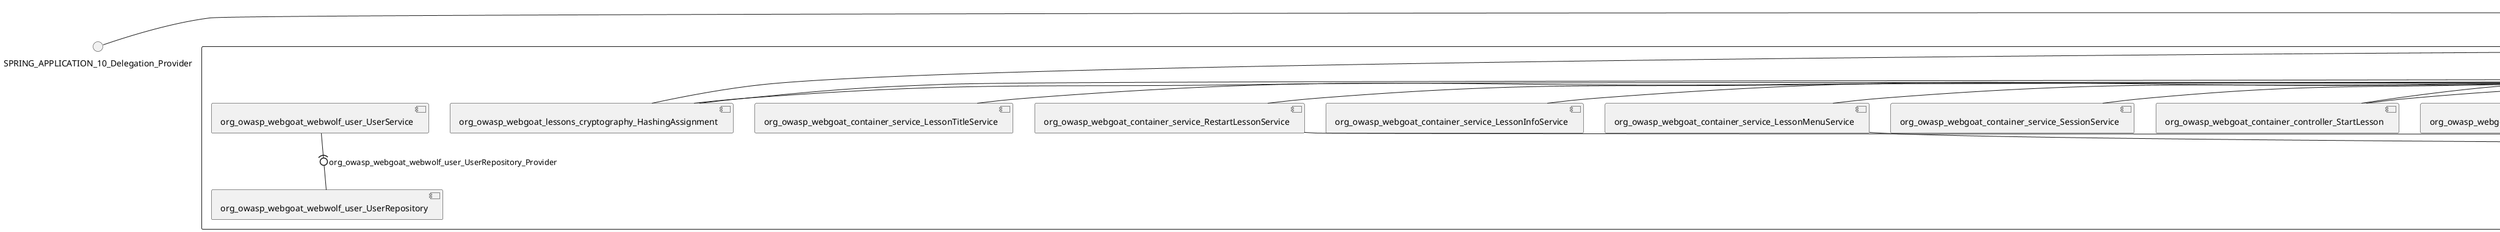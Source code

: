@startuml
skinparam fixCircleLabelOverlapping true
skinparam componentStyle uml2
() SPRING_APPLICATION_10_Delegation_Provider
() SPRING_APPLICATION_11_Delegation_Provider
() SPRING_APPLICATION_12_Delegation_Provider
() SPRING_APPLICATION_13_Delegation_Provider
() SPRING_APPLICATION_14_Delegation_Provider
() SPRING_APPLICATION_15_Delegation_Provider
() SPRING_APPLICATION_16_Delegation_Provider
() SPRING_APPLICATION_2_Delegation_Provider
() SPRING_APPLICATION_3_Delegation_Provider
() SPRING_APPLICATION_4_Delegation_Provider
() SPRING_APPLICATION_5_Delegation_Provider
() SPRING_APPLICATION_6_Delegation_Provider
() SPRING_APPLICATION_7_Delegation_Provider
() SPRING_APPLICATION_8_Delegation_Provider
() SPRING_APPLICATION_9_Delegation_Provider
() SPRING_APPLICATION_BypassRestrictions_FieldRestrictions_POST_Delegation_Provider
() SPRING_APPLICATION_BypassRestrictions_frontendValidation_POST_Delegation_Provider
() SPRING_APPLICATION_ChromeDevTools_dummy_POST_Delegation_Provider
() SPRING_APPLICATION_ChromeDevTools_network_POST_Delegation_Provider
() SPRING_APPLICATION_CrossSiteScriptingStored_stored_xss_POST_Delegation_Provider
() SPRING_APPLICATION_CrossSiteScriptingStored_stored_xss_follow_up_POST_Delegation_Provider
() SPRING_APPLICATION_CrossSiteScripting_attack1_POST_Delegation_Provider
() SPRING_APPLICATION_CrossSiteScripting_attack3_POST_Delegation_Provider
() SPRING_APPLICATION_CrossSiteScripting_attack4_POST_Delegation_Provider
() SPRING_APPLICATION_CrossSiteScripting_attack5a_GET_Delegation_Provider
() SPRING_APPLICATION_CrossSiteScripting_attack6a_POST_Delegation_Provider
() SPRING_APPLICATION_CrossSiteScripting_dom_follow_up_POST_Delegation_Provider
() SPRING_APPLICATION_CrossSiteScripting_phone_home_xss_POST_Delegation_Provider
() SPRING_APPLICATION_CrossSiteScripting_quiz_GET_POST_Delegation_Provider
() SPRING_APPLICATION_Delegation_Provider
() SPRING_APPLICATION_GET_10_Delegation_Provider
() SPRING_APPLICATION_GET_11_Delegation_Provider
() SPRING_APPLICATION_GET_2_Delegation_Provider
() SPRING_APPLICATION_GET_3_Delegation_Provider
() SPRING_APPLICATION_GET_4_Delegation_Provider
() SPRING_APPLICATION_GET_5_Delegation_Provider
() SPRING_APPLICATION_GET_6_Delegation_Provider
() SPRING_APPLICATION_GET_7_Delegation_Provider
() SPRING_APPLICATION_GET_8_Delegation_Provider
() SPRING_APPLICATION_GET_9_Delegation_Provider
() SPRING_APPLICATION_GET_Delegation_Provider
() SPRING_APPLICATION_HtmlTampering_task_POST_Delegation_Provider
() SPRING_APPLICATION_HttpBasics_attack1_POST_Delegation_Provider
() SPRING_APPLICATION_HttpBasics_attack2_POST_Delegation_Provider
() SPRING_APPLICATION_IDOR_diff_attributes_POST_Delegation_Provider
() SPRING_APPLICATION_IDOR_login_POST_Delegation_Provider
() SPRING_APPLICATION_IDOR_profile_alt_path_POST_Delegation_Provider
() SPRING_APPLICATION_InsecureDeserialization_task_POST_Delegation_Provider
() SPRING_APPLICATION_InsecureLogin_Delegation_Provider
() SPRING_APPLICATION_JWT_decode_POST_Delegation_Provider
() SPRING_APPLICATION_JWT_jku_Delegation_Provider
() SPRING_APPLICATION_JWT_kid_Delegation_Provider
() SPRING_APPLICATION_JWT_quiz_GET_POST_Delegation_Provider
() SPRING_APPLICATION_JWT_refresh_Delegation_Provider
() SPRING_APPLICATION_JWT_secret_POST_Delegation_Provider
() SPRING_APPLICATION_JWT_votings_Delegation_Provider
() SPRING_APPLICATION_LogSpoofing_log_bleeding_POST_Delegation_Provider
() SPRING_APPLICATION_LogSpoofing_log_spoofing_POST_Delegation_Provider
() SPRING_APPLICATION_POST_10_Delegation_Provider
() SPRING_APPLICATION_POST_11_Delegation_Provider
() SPRING_APPLICATION_POST_12_Delegation_Provider
() SPRING_APPLICATION_POST_13_Delegation_Provider
() SPRING_APPLICATION_POST_14_Delegation_Provider
() SPRING_APPLICATION_POST_15_Delegation_Provider
() SPRING_APPLICATION_POST_16_Delegation_Provider
() SPRING_APPLICATION_POST_17_Delegation_Provider
() SPRING_APPLICATION_POST_18_Delegation_Provider
() SPRING_APPLICATION_POST_2_Delegation_Provider
() SPRING_APPLICATION_POST_3_Delegation_Provider
() SPRING_APPLICATION_POST_4_Delegation_Provider
() SPRING_APPLICATION_POST_5_Delegation_Provider
() SPRING_APPLICATION_POST_6_Delegation_Provider
() SPRING_APPLICATION_POST_7_Delegation_Provider
() SPRING_APPLICATION_POST_8_Delegation_Provider
() SPRING_APPLICATION_POST_9_Delegation_Provider
() SPRING_APPLICATION_POST_Delegation_Provider
() SPRING_APPLICATION_PUT_Delegation_Provider
() SPRING_APPLICATION_PasswordReset_ForgotPassword_create_password_reset_link_POST_Delegation_Provider
() SPRING_APPLICATION_PasswordReset_SecurityQuestions_POST_Delegation_Provider
() SPRING_APPLICATION_PasswordReset_reset_Delegation_Provider
() SPRING_APPLICATION_PasswordReset_simple_mail_reset_POST_Delegation_Provider
() SPRING_APPLICATION_PathTraversal_profile_picture_GET_Delegation_Provider
() SPRING_APPLICATION_PathTraversal_profile_picture_fix_GET_Delegation_Provider
() SPRING_APPLICATION_PathTraversal_profile_upload_POST_Delegation_Provider
() SPRING_APPLICATION_PathTraversal_profile_upload_fix_POST_Delegation_Provider
() SPRING_APPLICATION_PathTraversal_profile_upload_remove_user_input_POST_Delegation_Provider
() SPRING_APPLICATION_PathTraversal_random_POST_Delegation_Provider
() SPRING_APPLICATION_PathTraversal_random_picture_GET_Delegation_Provider
() SPRING_APPLICATION_PathTraversal_zip_slip_Delegation_Provider
() SPRING_APPLICATION_SSRF_task1_POST_Delegation_Provider
() SPRING_APPLICATION_SSRF_task2_POST_Delegation_Provider
() SPRING_APPLICATION_SecurePasswords_assignment_POST_Delegation_Provider
() SPRING_APPLICATION_SqlInjectionAdvanced_attack6a_POST_Delegation_Provider
() SPRING_APPLICATION_SqlInjectionAdvanced_attack6b_POST_Delegation_Provider
() SPRING_APPLICATION_SqlInjectionAdvanced_challenge_Login_POST_Delegation_Provider
() SPRING_APPLICATION_SqlInjectionAdvanced_challenge_PUT_Delegation_Provider
() SPRING_APPLICATION_SqlInjectionAdvanced_quiz_GET_POST_Delegation_Provider
() SPRING_APPLICATION_SqlInjectionMitigations_attack10a_POST_Delegation_Provider
() SPRING_APPLICATION_SqlInjectionMitigations_attack10b_POST_Delegation_Provider
() SPRING_APPLICATION_SqlInjectionMitigations_attack12a_POST_Delegation_Provider
() SPRING_APPLICATION_SqlInjectionMitigations_servers_GET_Delegation_Provider
() SPRING_APPLICATION_SqlInjection_assignment5a_POST_Delegation_Provider
() SPRING_APPLICATION_SqlInjection_assignment5b_POST_Delegation_Provider
() SPRING_APPLICATION_SqlInjection_attack10_POST_Delegation_Provider
() SPRING_APPLICATION_SqlInjection_attack2_POST_Delegation_Provider
() SPRING_APPLICATION_SqlInjection_attack3_POST_Delegation_Provider
() SPRING_APPLICATION_SqlInjection_attack4_POST_Delegation_Provider
() SPRING_APPLICATION_SqlInjection_attack5_POST_Delegation_Provider
() SPRING_APPLICATION_SqlInjection_attack8_POST_Delegation_Provider
() SPRING_APPLICATION_SqlInjection_attack9_POST_Delegation_Provider
() SPRING_APPLICATION_SqlOnlyInputValidationOnKeywords_attack_POST_Delegation_Provider
() SPRING_APPLICATION_SqlOnlyInputValidation_attack_POST_Delegation_Provider
() SPRING_APPLICATION_VulnerableComponents_attack1_POST_Delegation_Provider
() SPRING_APPLICATION_WebWolf_GET_Delegation_Provider
() SPRING_APPLICATION_WebWolf_landing_Delegation_Provider
() SPRING_APPLICATION_WebWolf_mail_Delegation_Provider
() SPRING_APPLICATION_challenge_1_POST_Delegation_Provider
() SPRING_APPLICATION_challenge_5_POST_Delegation_Provider
() SPRING_APPLICATION_challenge_7_Delegation_Provider
() SPRING_APPLICATION_challenge_8_Delegation_Provider
() SPRING_APPLICATION_challenge_logo_Delegation_Provider
() SPRING_APPLICATION_cia_quiz_GET_POST_Delegation_Provider
() SPRING_APPLICATION_clientSideFiltering_attack1_POST_Delegation_Provider
() SPRING_APPLICATION_clientSideFiltering_challenge_store_coupons_GET_Delegation_Provider
() SPRING_APPLICATION_clientSideFiltering_getItForFree_POST_Delegation_Provider
() SPRING_APPLICATION_clientSideFiltering_salaries_GET_Delegation_Provider
() SPRING_APPLICATION_crypto_encoding_basic_auth_POST_Delegation_Provider
() SPRING_APPLICATION_crypto_encoding_xor_POST_Delegation_Provider
() SPRING_APPLICATION_crypto_hashing_POST_Delegation_Provider
() SPRING_APPLICATION_crypto_secure_defaults_POST_Delegation_Provider
() SPRING_APPLICATION_crypto_signing_verify_POST_Delegation_Provider
() SPRING_APPLICATION_csrf_feedback_message_POST_Delegation_Provider
() SPRING_APPLICATION_csrf_review_POST_Delegation_Provider
() SPRING_APPLICATION_files_GET_Delegation_Provider
() SPRING_APPLICATION_fileupload_POST_Delegation_Provider
() SPRING_APPLICATION_jwt_Delegation_Provider
() SPRING_APPLICATION_landing_Delegation_Provider
() SPRING_APPLICATION_lesson_template_Delegation_Provider
() SPRING_APPLICATION_login_oauth_mvc_GET_Delegation_Provider
() SPRING_APPLICATION_mail_DELETE_GET_POST_Delegation_Provider
() SPRING_APPLICATION_register_mvc_POST_Delegation_Provider
() SPRING_APPLICATION_registration_GET_Delegation_Provider
() SPRING_APPLICATION_requests_GET_Delegation_Provider
() SPRING_APPLICATION_scoreboard_data_GET_Delegation_Provider
() SPRING_APPLICATION_server_directory_GET_Delegation_Provider
() SPRING_APPLICATION_service_debug_labels_mvc_Delegation_Provider
() SPRING_APPLICATION_service_lessonoverview_mvc_Delegation_Provider
() SPRING_APPLICATION_xxe_comments_GET_Delegation_Provider
rectangle System {
[org_owasp_webgoat_container_HammerHead] [[webgoat-webgoat.repository#_yLHGajzREe-ai9UFkq1Z3g]]
[org_owasp_webgoat_container_WebWolfRedirect] [[webgoat-webgoat.repository#_yLHGajzREe-ai9UFkq1Z3g]]
[org_owasp_webgoat_container_controller_StartLesson] [[webgoat-webgoat.repository#_yLHGajzREe-ai9UFkq1Z3g]]
[org_owasp_webgoat_container_controller_Welcome] [[webgoat-webgoat.repository#_yLHGajzREe-ai9UFkq1Z3g]]
[org_owasp_webgoat_container_i18n_PluginMessages_Provider] [[webgoat-webgoat.repository#_yLHGajzREe-ai9UFkq1Z3g]]
[org_owasp_webgoat_container_service_EnvironmentService] [[webgoat-webgoat.repository#_yLHGajzREe-ai9UFkq1Z3g]]
[org_owasp_webgoat_container_service_HintService] [[webgoat-webgoat.repository#_yLHGajzREe-ai9UFkq1Z3g]]
[org_owasp_webgoat_container_service_LabelDebugService] [[webgoat-webgoat.repository#_yLHGajzREe-ai9UFkq1Z3g]]
[org_owasp_webgoat_container_service_LabelService] [[webgoat-webgoat.repository#_yLHGajzREe-ai9UFkq1Z3g]]
[org_owasp_webgoat_container_service_LessonInfoService] [[webgoat-webgoat.repository#_yLHGajzREe-ai9UFkq1Z3g]]
[org_owasp_webgoat_container_service_LessonMenuService] [[webgoat-webgoat.repository#_yLHGajzREe-ai9UFkq1Z3g]]
[org_owasp_webgoat_container_service_LessonProgressService] [[webgoat-webgoat.repository#_yLHGajzREe-ai9UFkq1Z3g]]
[org_owasp_webgoat_container_service_LessonTitleService] [[webgoat-webgoat.repository#_yLHGajzREe-ai9UFkq1Z3g]]
[org_owasp_webgoat_container_service_ReportCardService] [[webgoat-webgoat.repository#_yLHGajzREe-ai9UFkq1Z3g]]
[org_owasp_webgoat_container_service_RestartLessonService] [[webgoat-webgoat.repository#_yLHGajzREe-ai9UFkq1Z3g]]
[org_owasp_webgoat_container_service_SessionService] [[webgoat-webgoat.repository#_yLHGajzREe-ai9UFkq1Z3g]]
[org_owasp_webgoat_container_session_UserSessionData_Provider] [[webgoat-webgoat.repository#_yLHGajzREe-ai9UFkq1Z3g]]
[org_owasp_webgoat_container_session_WebSession_Provider] [[webgoat-webgoat.repository#_yLHGajzREe-ai9UFkq1Z3g]]
[org_owasp_webgoat_container_users_RegistrationController] [[webgoat-webgoat.repository#_yLHGajzREe-ai9UFkq1Z3g]]
[org_owasp_webgoat_container_users_Scoreboard] [[webgoat-webgoat.repository#_yLHGajzREe-ai9UFkq1Z3g]]
[org_owasp_webgoat_container_users_UserRepository] [[webgoat-webgoat.repository#_yLHGajzREe-ai9UFkq1Z3g]]
[org_owasp_webgoat_container_users_UserService] [[webgoat-webgoat.repository#_yLHGajzREe-ai9UFkq1Z3g]]
[org_owasp_webgoat_container_users_UserTrackerRepository] [[webgoat-webgoat.repository#_yLHGajzREe-ai9UFkq1Z3g]]
[org_owasp_webgoat_lessons_authbypass_VerifyAccount] [[webgoat-webgoat.repository#_yLHGajzREe-ai9UFkq1Z3g]]
[org_owasp_webgoat_lessons_bypassrestrictions_BypassRestrictionsFieldRestrictions] [[webgoat-webgoat.repository#_yLHGajzREe-ai9UFkq1Z3g]]
[org_owasp_webgoat_lessons_bypassrestrictions_BypassRestrictionsFrontendValidation] [[webgoat-webgoat.repository#_yLHGajzREe-ai9UFkq1Z3g]]
[org_owasp_webgoat_lessons_challenges_FlagController] [[webgoat-webgoat.repository#_yLHGajzREe-ai9UFkq1Z3g]]
[org_owasp_webgoat_lessons_challenges_challenge1_Assignment1] [[webgoat-webgoat.repository#_yLHGajzREe-ai9UFkq1Z3g]]
[org_owasp_webgoat_lessons_challenges_challenge1_ImageServlet] [[webgoat-webgoat.repository#_yLHGajzREe-ai9UFkq1Z3g]]
[org_owasp_webgoat_lessons_challenges_challenge5_Assignment5] [[webgoat-webgoat.repository#_yLHGajzREe-ai9UFkq1Z3g]]
[org_owasp_webgoat_lessons_challenges_challenge7_Assignment7] [[webgoat-webgoat.repository#_yLHGajzREe-ai9UFkq1Z3g]]
[org_owasp_webgoat_lessons_challenges_challenge8_Assignment8] [[webgoat-webgoat.repository#_yLHGajzREe-ai9UFkq1Z3g]]
[org_owasp_webgoat_lessons_chromedevtools_NetworkDummy] [[webgoat-webgoat.repository#_yLHGajzREe-ai9UFkq1Z3g]]
[org_owasp_webgoat_lessons_chromedevtools_NetworkLesson] [[webgoat-webgoat.repository#_yLHGajzREe-ai9UFkq1Z3g]]
[org_owasp_webgoat_lessons_cia_CIAQuiz] [[webgoat-webgoat.repository#_yLHGajzREe-ai9UFkq1Z3g]]
[org_owasp_webgoat_lessons_clientsidefiltering_ClientSideFilteringAssignment] [[webgoat-webgoat.repository#_yLHGajzREe-ai9UFkq1Z3g]]
[org_owasp_webgoat_lessons_clientsidefiltering_ClientSideFilteringFreeAssignment] [[webgoat-webgoat.repository#_yLHGajzREe-ai9UFkq1Z3g]]
[org_owasp_webgoat_lessons_clientsidefiltering_Salaries] [[webgoat-webgoat.repository#_yLHGajzREe-ai9UFkq1Z3g]]
[org_owasp_webgoat_lessons_clientsidefiltering_ShopEndpoint] [[webgoat-webgoat.repository#_yLHGajzREe-ai9UFkq1Z3g]]
[org_owasp_webgoat_lessons_cryptography_EncodingAssignment] [[webgoat-webgoat.repository#_yLHGajzREe-ai9UFkq1Z3g]]
[org_owasp_webgoat_lessons_cryptography_HashingAssignment] [[webgoat-webgoat.repository#_yLHGajzREe-ai9UFkq1Z3g]]
[org_owasp_webgoat_lessons_cryptography_SecureDefaultsAssignment] [[webgoat-webgoat.repository#_yLHGajzREe-ai9UFkq1Z3g]]
[org_owasp_webgoat_lessons_cryptography_SigningAssignment] [[webgoat-webgoat.repository#_yLHGajzREe-ai9UFkq1Z3g]]
[org_owasp_webgoat_lessons_cryptography_XOREncodingAssignment] [[webgoat-webgoat.repository#_yLHGajzREe-ai9UFkq1Z3g]]
[org_owasp_webgoat_lessons_csrf_CSRFConfirmFlag1] [[webgoat-webgoat.repository#_yLHGajzREe-ai9UFkq1Z3g]]
[org_owasp_webgoat_lessons_csrf_CSRFFeedback] [[webgoat-webgoat.repository#_yLHGajzREe-ai9UFkq1Z3g]]
[org_owasp_webgoat_lessons_csrf_CSRFGetFlag] [[webgoat-webgoat.repository#_yLHGajzREe-ai9UFkq1Z3g]]
[org_owasp_webgoat_lessons_csrf_CSRFLogin] [[webgoat-webgoat.repository#_yLHGajzREe-ai9UFkq1Z3g]]
[org_owasp_webgoat_lessons_csrf_ForgedReviews] [[webgoat-webgoat.repository#_yLHGajzREe-ai9UFkq1Z3g]]
[org_owasp_webgoat_lessons_csrf_ObjectMapper_Provider] [[webgoat-webgoat.repository#_yLHGajzREe-ai9UFkq1Z3g]]
[org_owasp_webgoat_lessons_deserialization_InsecureDeserializationTask] [[webgoat-webgoat.repository#_yLHGajzREe-ai9UFkq1Z3g]]
[org_owasp_webgoat_lessons_hijacksession_HijackSessionAssignment] [[webgoat-webgoat.repository#_yLHGajzREe-ai9UFkq1Z3g]]
[org_owasp_webgoat_lessons_hijacksession_cas_HijackSessionAuthenticationProvider] [[webgoat-webgoat.repository#_yLHGajzREe-ai9UFkq1Z3g]]
[org_owasp_webgoat_lessons_htmltampering_HtmlTamperingTask] [[webgoat-webgoat.repository#_yLHGajzREe-ai9UFkq1Z3g]]
[org_owasp_webgoat_lessons_httpbasics_HttpBasicsLesson] [[webgoat-webgoat.repository#_yLHGajzREe-ai9UFkq1Z3g]]
[org_owasp_webgoat_lessons_httpbasics_HttpBasicsQuiz] [[webgoat-webgoat.repository#_yLHGajzREe-ai9UFkq1Z3g]]
[org_owasp_webgoat_lessons_httpproxies_HttpBasicsInterceptRequest] [[webgoat-webgoat.repository#_yLHGajzREe-ai9UFkq1Z3g]]
[org_owasp_webgoat_lessons_idor_IDORDiffAttributes] [[webgoat-webgoat.repository#_yLHGajzREe-ai9UFkq1Z3g]]
[org_owasp_webgoat_lessons_idor_IDOREditOtherProfile] [[webgoat-webgoat.repository#_yLHGajzREe-ai9UFkq1Z3g]]
[org_owasp_webgoat_lessons_idor_IDORLogin] [[webgoat-webgoat.repository#_yLHGajzREe-ai9UFkq1Z3g]]
[org_owasp_webgoat_lessons_idor_IDORViewOtherProfile] [[webgoat-webgoat.repository#_yLHGajzREe-ai9UFkq1Z3g]]
[org_owasp_webgoat_lessons_idor_IDORViewOwnProfile] [[webgoat-webgoat.repository#_yLHGajzREe-ai9UFkq1Z3g]]
[org_owasp_webgoat_lessons_idor_IDORViewOwnProfileAltUrl] [[webgoat-webgoat.repository#_yLHGajzREe-ai9UFkq1Z3g]]
[org_owasp_webgoat_lessons_insecurelogin_InsecureLoginTask] [[webgoat-webgoat.repository#_yLHGajzREe-ai9UFkq1Z3g]]
[org_owasp_webgoat_lessons_jwt_JWTDecodeEndpoint] [[webgoat-webgoat.repository#_yLHGajzREe-ai9UFkq1Z3g]]
[org_owasp_webgoat_lessons_jwt_JWTQuiz] [[webgoat-webgoat.repository#_yLHGajzREe-ai9UFkq1Z3g]]
[org_owasp_webgoat_lessons_jwt_JWTRefreshEndpoint] [[webgoat-webgoat.repository#_yLHGajzREe-ai9UFkq1Z3g]]
[org_owasp_webgoat_lessons_jwt_JWTSecretKeyEndpoint] [[webgoat-webgoat.repository#_yLHGajzREe-ai9UFkq1Z3g]]
[org_owasp_webgoat_lessons_jwt_JWTVotesEndpoint] [[webgoat-webgoat.repository#_yLHGajzREe-ai9UFkq1Z3g]]
[org_owasp_webgoat_lessons_jwt_claimmisuse_JWTHeaderJKUEndpoint] [[webgoat-webgoat.repository#_yLHGajzREe-ai9UFkq1Z3g]]
[org_owasp_webgoat_lessons_jwt_claimmisuse_JWTHeaderKIDEndpoint] [[webgoat-webgoat.repository#_yLHGajzREe-ai9UFkq1Z3g]]
[org_owasp_webgoat_lessons_lessontemplate_SampleAttack] [[webgoat-webgoat.repository#_yLHGajzREe-ai9UFkq1Z3g]]
[org_owasp_webgoat_lessons_logging_LogBleedingTask] [[webgoat-webgoat.repository#_yLHGajzREe-ai9UFkq1Z3g]]
[org_owasp_webgoat_lessons_logging_LogSpoofingTask] [[webgoat-webgoat.repository#_yLHGajzREe-ai9UFkq1Z3g]]
[org_owasp_webgoat_lessons_missingac_MissingFunctionACHiddenMenus] [[webgoat-webgoat.repository#_yLHGajzREe-ai9UFkq1Z3g]]
[org_owasp_webgoat_lessons_missingac_MissingFunctionACUsers] [[webgoat-webgoat.repository#_yLHGajzREe-ai9UFkq1Z3g]]
[org_owasp_webgoat_lessons_missingac_MissingFunctionACYourHash] [[webgoat-webgoat.repository#_yLHGajzREe-ai9UFkq1Z3g]]
[org_owasp_webgoat_lessons_missingac_MissingFunctionACYourHashAdmin] [[webgoat-webgoat.repository#_yLHGajzREe-ai9UFkq1Z3g]]
[org_owasp_webgoat_lessons_passwordreset_QuestionsAssignment] [[webgoat-webgoat.repository#_yLHGajzREe-ai9UFkq1Z3g]]
[org_owasp_webgoat_lessons_passwordreset_ResetLinkAssignment] [[webgoat-webgoat.repository#_yLHGajzREe-ai9UFkq1Z3g]]
[org_owasp_webgoat_lessons_passwordreset_ResetLinkAssignmentForgotPassword] [[webgoat-webgoat.repository#_yLHGajzREe-ai9UFkq1Z3g]]
[org_owasp_webgoat_lessons_passwordreset_SecurityQuestionAssignment] [[webgoat-webgoat.repository#_yLHGajzREe-ai9UFkq1Z3g]]
[org_owasp_webgoat_lessons_passwordreset_SimpleMailAssignment] [[webgoat-webgoat.repository#_yLHGajzREe-ai9UFkq1Z3g]]
[org_owasp_webgoat_lessons_passwordreset_TriedQuestions] [[webgoat-webgoat.repository#_yLHGajzREe-ai9UFkq1Z3g]]
[org_owasp_webgoat_lessons_pathtraversal_ProfileUpload] [[webgoat-webgoat.repository#_yLHGajzREe-ai9UFkq1Z3g]]
[org_owasp_webgoat_lessons_pathtraversal_ProfileUploadFix] [[webgoat-webgoat.repository#_yLHGajzREe-ai9UFkq1Z3g]]
[org_owasp_webgoat_lessons_pathtraversal_ProfileUploadRemoveUserInput] [[webgoat-webgoat.repository#_yLHGajzREe-ai9UFkq1Z3g]]
[org_owasp_webgoat_lessons_pathtraversal_ProfileUploadRetrieval] [[webgoat-webgoat.repository#_yLHGajzREe-ai9UFkq1Z3g]]
[org_owasp_webgoat_lessons_pathtraversal_ProfileZipSlip] [[webgoat-webgoat.repository#_yLHGajzREe-ai9UFkq1Z3g]]
[org_owasp_webgoat_lessons_securepasswords_SecurePasswordsAssignment] [[webgoat-webgoat.repository#_yLHGajzREe-ai9UFkq1Z3g]]
[org_owasp_webgoat_lessons_spoofcookie_SpoofCookieAssignment] [[webgoat-webgoat.repository#_yLHGajzREe-ai9UFkq1Z3g]]
[org_owasp_webgoat_lessons_sqlinjection_advanced_SqlInjectionChallenge] [[webgoat-webgoat.repository#_yLHGajzREe-ai9UFkq1Z3g]]
[org_owasp_webgoat_lessons_sqlinjection_advanced_SqlInjectionChallengeLogin] [[webgoat-webgoat.repository#_yLHGajzREe-ai9UFkq1Z3g]]
[org_owasp_webgoat_lessons_sqlinjection_advanced_SqlInjectionLesson6a] [[webgoat-webgoat.repository#_yLHGajzREe-ai9UFkq1Z3g]]
[org_owasp_webgoat_lessons_sqlinjection_advanced_SqlInjectionLesson6b] [[webgoat-webgoat.repository#_yLHGajzREe-ai9UFkq1Z3g]]
[org_owasp_webgoat_lessons_sqlinjection_advanced_SqlInjectionQuiz] [[webgoat-webgoat.repository#_yLHGajzREe-ai9UFkq1Z3g]]
[org_owasp_webgoat_lessons_sqlinjection_introduction_SqlInjectionLesson10] [[webgoat-webgoat.repository#_yLHGajzREe-ai9UFkq1Z3g]]
[org_owasp_webgoat_lessons_sqlinjection_introduction_SqlInjectionLesson2] [[webgoat-webgoat.repository#_yLHGajzREe-ai9UFkq1Z3g]]
[org_owasp_webgoat_lessons_sqlinjection_introduction_SqlInjectionLesson3] [[webgoat-webgoat.repository#_yLHGajzREe-ai9UFkq1Z3g]]
[org_owasp_webgoat_lessons_sqlinjection_introduction_SqlInjectionLesson4] [[webgoat-webgoat.repository#_yLHGajzREe-ai9UFkq1Z3g]]
[org_owasp_webgoat_lessons_sqlinjection_introduction_SqlInjectionLesson5] [[webgoat-webgoat.repository#_yLHGajzREe-ai9UFkq1Z3g]]
[org_owasp_webgoat_lessons_sqlinjection_introduction_SqlInjectionLesson5a] [[webgoat-webgoat.repository#_yLHGajzREe-ai9UFkq1Z3g]]
[org_owasp_webgoat_lessons_sqlinjection_introduction_SqlInjectionLesson5b] [[webgoat-webgoat.repository#_yLHGajzREe-ai9UFkq1Z3g]]
[org_owasp_webgoat_lessons_sqlinjection_introduction_SqlInjectionLesson8] [[webgoat-webgoat.repository#_yLHGajzREe-ai9UFkq1Z3g]]
[org_owasp_webgoat_lessons_sqlinjection_introduction_SqlInjectionLesson9] [[webgoat-webgoat.repository#_yLHGajzREe-ai9UFkq1Z3g]]
[org_owasp_webgoat_lessons_sqlinjection_mitigation_Servers] [[webgoat-webgoat.repository#_yLHGajzREe-ai9UFkq1Z3g]]
[org_owasp_webgoat_lessons_sqlinjection_mitigation_SqlInjectionLesson10a] [[webgoat-webgoat.repository#_yLHGajzREe-ai9UFkq1Z3g]]
[org_owasp_webgoat_lessons_sqlinjection_mitigation_SqlInjectionLesson10b] [[webgoat-webgoat.repository#_yLHGajzREe-ai9UFkq1Z3g]]
[org_owasp_webgoat_lessons_sqlinjection_mitigation_SqlInjectionLesson13] [[webgoat-webgoat.repository#_yLHGajzREe-ai9UFkq1Z3g]]
[org_owasp_webgoat_lessons_sqlinjection_mitigation_SqlOnlyInputValidation] [[webgoat-webgoat.repository#_yLHGajzREe-ai9UFkq1Z3g]]
[org_owasp_webgoat_lessons_sqlinjection_mitigation_SqlOnlyInputValidationOnKeywords] [[webgoat-webgoat.repository#_yLHGajzREe-ai9UFkq1Z3g]]
[org_owasp_webgoat_lessons_ssrf_SSRFTask1] [[webgoat-webgoat.repository#_yLHGajzREe-ai9UFkq1Z3g]]
[org_owasp_webgoat_lessons_ssrf_SSRFTask2] [[webgoat-webgoat.repository#_yLHGajzREe-ai9UFkq1Z3g]]
[org_owasp_webgoat_lessons_vulnerablecomponents_VulnerableComponentsLesson] [[webgoat-webgoat.repository#_yLHGajzREe-ai9UFkq1Z3g]]
[org_owasp_webgoat_lessons_webwolfintroduction_LandingAssignment] [[webgoat-webgoat.repository#_yLHGajzREe-ai9UFkq1Z3g]]
[org_owasp_webgoat_lessons_webwolfintroduction_MailAssignment] [[webgoat-webgoat.repository#_yLHGajzREe-ai9UFkq1Z3g]]
[org_owasp_webgoat_lessons_xss_CrossSiteScriptingLesson1] [[webgoat-webgoat.repository#_yLHGajzREe-ai9UFkq1Z3g]]
[org_owasp_webgoat_lessons_xss_CrossSiteScriptingLesson3] [[webgoat-webgoat.repository#_yLHGajzREe-ai9UFkq1Z3g]]
[org_owasp_webgoat_lessons_xss_CrossSiteScriptingLesson4] [[webgoat-webgoat.repository#_yLHGajzREe-ai9UFkq1Z3g]]
[org_owasp_webgoat_lessons_xss_CrossSiteScriptingLesson5a] [[webgoat-webgoat.repository#_yLHGajzREe-ai9UFkq1Z3g]]
[org_owasp_webgoat_lessons_xss_CrossSiteScriptingLesson6a] [[webgoat-webgoat.repository#_yLHGajzREe-ai9UFkq1Z3g]]
[org_owasp_webgoat_lessons_xss_CrossSiteScriptingQuiz] [[webgoat-webgoat.repository#_yLHGajzREe-ai9UFkq1Z3g]]
[org_owasp_webgoat_lessons_xss_DOMCrossSiteScripting] [[webgoat-webgoat.repository#_yLHGajzREe-ai9UFkq1Z3g]]
[org_owasp_webgoat_lessons_xss_DOMCrossSiteScriptingVerifier] [[webgoat-webgoat.repository#_yLHGajzREe-ai9UFkq1Z3g]]
[org_owasp_webgoat_lessons_xss_stored_StoredCrossSiteScriptingVerifier] [[webgoat-webgoat.repository#_yLHGajzREe-ai9UFkq1Z3g]]
[org_owasp_webgoat_lessons_xss_stored_StoredXssComments] [[webgoat-webgoat.repository#_yLHGajzREe-ai9UFkq1Z3g]]
[org_owasp_webgoat_lessons_xxe_BlindSendFileAssignment] [[webgoat-webgoat.repository#_yLHGajzREe-ai9UFkq1Z3g]]
[org_owasp_webgoat_lessons_xxe_CommentsCache] [[webgoat-webgoat.repository#_yLHGajzREe-ai9UFkq1Z3g]]
[org_owasp_webgoat_lessons_xxe_CommentsEndpoint] [[webgoat-webgoat.repository#_yLHGajzREe-ai9UFkq1Z3g]]
[org_owasp_webgoat_lessons_xxe_ContentTypeAssignment] [[webgoat-webgoat.repository#_yLHGajzREe-ai9UFkq1Z3g]]
[org_owasp_webgoat_lessons_xxe_SimpleXXE] [[webgoat-webgoat.repository#_yLHGajzREe-ai9UFkq1Z3g]]
[org_owasp_webgoat_webwolf_FileServer] [[webgoat-webgoat.repository#_yLHGajzREe-ai9UFkq1Z3g]]
[org_owasp_webgoat_webwolf_jwt_JWTController] [[webgoat-webgoat.repository#_yLHGajzREe-ai9UFkq1Z3g]]
[org_owasp_webgoat_webwolf_mailbox_MailboxController] [[webgoat-webgoat.repository#_yLHGajzREe-ai9UFkq1Z3g]]
[org_owasp_webgoat_webwolf_mailbox_MailboxRepository] [[webgoat-webgoat.repository#_yLHGajzREe-ai9UFkq1Z3g]]
[org_owasp_webgoat_webwolf_requests_LandingPage] [[webgoat-webgoat.repository#_yLHGajzREe-ai9UFkq1Z3g]]
[org_owasp_webgoat_webwolf_requests_Requests] [[webgoat-webgoat.repository#_yLHGajzREe-ai9UFkq1Z3g]]
[org_owasp_webgoat_webwolf_user_UserRepository] [[webgoat-webgoat.repository#_yLHGajzREe-ai9UFkq1Z3g]]
[org_owasp_webgoat_webwolf_user_UserService] [[webgoat-webgoat.repository#_yLHGajzREe-ai9UFkq1Z3g]]
port SPRING_APPLICATION_10_Provider
SPRING_APPLICATION_10_Delegation_Provider - SPRING_APPLICATION_10_Provider
SPRING_APPLICATION_10_Provider - [org_owasp_webgoat_lessons_cryptography_HashingAssignment]
port SPRING_APPLICATION_11_Provider
SPRING_APPLICATION_11_Delegation_Provider - SPRING_APPLICATION_11_Provider
SPRING_APPLICATION_11_Provider - [org_owasp_webgoat_webwolf_FileServer]
port SPRING_APPLICATION_12_Provider
SPRING_APPLICATION_12_Delegation_Provider - SPRING_APPLICATION_12_Provider
SPRING_APPLICATION_12_Provider - [org_owasp_webgoat_lessons_cryptography_HashingAssignment]
port SPRING_APPLICATION_13_Provider
SPRING_APPLICATION_13_Delegation_Provider - SPRING_APPLICATION_13_Provider
SPRING_APPLICATION_13_Provider - [org_owasp_webgoat_container_service_LessonTitleService]
port SPRING_APPLICATION_14_Provider
SPRING_APPLICATION_14_Delegation_Provider - SPRING_APPLICATION_14_Provider
SPRING_APPLICATION_14_Provider - [org_owasp_webgoat_container_service_RestartLessonService]
port SPRING_APPLICATION_15_Provider
SPRING_APPLICATION_15_Delegation_Provider - SPRING_APPLICATION_15_Provider
SPRING_APPLICATION_15_Provider - [org_owasp_webgoat_container_service_LessonInfoService]
port SPRING_APPLICATION_16_Provider
SPRING_APPLICATION_16_Delegation_Provider - SPRING_APPLICATION_16_Provider
SPRING_APPLICATION_16_Provider - [org_owasp_webgoat_container_service_LessonMenuService]
port SPRING_APPLICATION_2_Provider
SPRING_APPLICATION_2_Delegation_Provider - SPRING_APPLICATION_2_Provider
SPRING_APPLICATION_2_Provider - [org_owasp_webgoat_container_service_SessionService]
port SPRING_APPLICATION_3_Provider
SPRING_APPLICATION_3_Delegation_Provider - SPRING_APPLICATION_3_Provider
SPRING_APPLICATION_3_Provider - [org_owasp_webgoat_lessons_jwt_JWTSecretKeyEndpoint]
port SPRING_APPLICATION_4_Provider
SPRING_APPLICATION_4_Delegation_Provider - SPRING_APPLICATION_4_Provider
SPRING_APPLICATION_4_Provider - [org_owasp_webgoat_container_controller_StartLesson]
port SPRING_APPLICATION_5_Provider
SPRING_APPLICATION_5_Delegation_Provider - SPRING_APPLICATION_5_Provider
SPRING_APPLICATION_5_Provider - [org_owasp_webgoat_lessons_xxe_SimpleXXE]
port SPRING_APPLICATION_6_Provider
SPRING_APPLICATION_6_Delegation_Provider - SPRING_APPLICATION_6_Provider
SPRING_APPLICATION_6_Provider - [org_owasp_webgoat_container_HammerHead]
port SPRING_APPLICATION_7_Provider
SPRING_APPLICATION_7_Delegation_Provider - SPRING_APPLICATION_7_Provider
SPRING_APPLICATION_7_Provider - [org_owasp_webgoat_container_controller_StartLesson]
port SPRING_APPLICATION_8_Provider
SPRING_APPLICATION_8_Delegation_Provider - SPRING_APPLICATION_8_Provider
SPRING_APPLICATION_8_Provider - [org_owasp_webgoat_lessons_httpproxies_HttpBasicsInterceptRequest]
port SPRING_APPLICATION_9_Provider
SPRING_APPLICATION_9_Delegation_Provider - SPRING_APPLICATION_9_Provider
SPRING_APPLICATION_9_Provider - [org_owasp_webgoat_lessons_cryptography_SigningAssignment]
port SPRING_APPLICATION_BypassRestrictions_FieldRestrictions_POST_Provider
SPRING_APPLICATION_BypassRestrictions_FieldRestrictions_POST_Delegation_Provider - SPRING_APPLICATION_BypassRestrictions_FieldRestrictions_POST_Provider
SPRING_APPLICATION_BypassRestrictions_FieldRestrictions_POST_Provider - [org_owasp_webgoat_lessons_bypassrestrictions_BypassRestrictionsFieldRestrictions]
port SPRING_APPLICATION_BypassRestrictions_frontendValidation_POST_Provider
SPRING_APPLICATION_BypassRestrictions_frontendValidation_POST_Delegation_Provider - SPRING_APPLICATION_BypassRestrictions_frontendValidation_POST_Provider
SPRING_APPLICATION_BypassRestrictions_frontendValidation_POST_Provider - [org_owasp_webgoat_lessons_bypassrestrictions_BypassRestrictionsFrontendValidation]
port SPRING_APPLICATION_ChromeDevTools_dummy_POST_Provider
SPRING_APPLICATION_ChromeDevTools_dummy_POST_Delegation_Provider - SPRING_APPLICATION_ChromeDevTools_dummy_POST_Provider
SPRING_APPLICATION_ChromeDevTools_dummy_POST_Provider - [org_owasp_webgoat_lessons_chromedevtools_NetworkDummy]
port SPRING_APPLICATION_ChromeDevTools_network_POST_Provider
SPRING_APPLICATION_ChromeDevTools_network_POST_Delegation_Provider - SPRING_APPLICATION_ChromeDevTools_network_POST_Provider
SPRING_APPLICATION_ChromeDevTools_network_POST_Provider - [org_owasp_webgoat_lessons_chromedevtools_NetworkLesson]
port SPRING_APPLICATION_CrossSiteScriptingStored_stored_xss_POST_Provider
SPRING_APPLICATION_CrossSiteScriptingStored_stored_xss_POST_Delegation_Provider - SPRING_APPLICATION_CrossSiteScriptingStored_stored_xss_POST_Provider
SPRING_APPLICATION_CrossSiteScriptingStored_stored_xss_POST_Provider - [org_owasp_webgoat_lessons_xss_stored_StoredXssComments]
port SPRING_APPLICATION_CrossSiteScriptingStored_stored_xss_follow_up_POST_Provider
SPRING_APPLICATION_CrossSiteScriptingStored_stored_xss_follow_up_POST_Delegation_Provider - SPRING_APPLICATION_CrossSiteScriptingStored_stored_xss_follow_up_POST_Provider
SPRING_APPLICATION_CrossSiteScriptingStored_stored_xss_follow_up_POST_Provider - [org_owasp_webgoat_lessons_xss_stored_StoredCrossSiteScriptingVerifier]
port SPRING_APPLICATION_CrossSiteScripting_attack1_POST_Provider
SPRING_APPLICATION_CrossSiteScripting_attack1_POST_Delegation_Provider - SPRING_APPLICATION_CrossSiteScripting_attack1_POST_Provider
SPRING_APPLICATION_CrossSiteScripting_attack1_POST_Provider - [org_owasp_webgoat_lessons_xss_CrossSiteScriptingLesson1]
port SPRING_APPLICATION_CrossSiteScripting_attack3_POST_Provider
SPRING_APPLICATION_CrossSiteScripting_attack3_POST_Delegation_Provider - SPRING_APPLICATION_CrossSiteScripting_attack3_POST_Provider
SPRING_APPLICATION_CrossSiteScripting_attack3_POST_Provider - [org_owasp_webgoat_lessons_xss_CrossSiteScriptingLesson3]
port SPRING_APPLICATION_CrossSiteScripting_attack4_POST_Provider
SPRING_APPLICATION_CrossSiteScripting_attack4_POST_Delegation_Provider - SPRING_APPLICATION_CrossSiteScripting_attack4_POST_Provider
SPRING_APPLICATION_CrossSiteScripting_attack4_POST_Provider - [org_owasp_webgoat_lessons_xss_CrossSiteScriptingLesson4]
port SPRING_APPLICATION_CrossSiteScripting_attack5a_GET_Provider
SPRING_APPLICATION_CrossSiteScripting_attack5a_GET_Delegation_Provider - SPRING_APPLICATION_CrossSiteScripting_attack5a_GET_Provider
SPRING_APPLICATION_CrossSiteScripting_attack5a_GET_Provider - [org_owasp_webgoat_lessons_xss_CrossSiteScriptingLesson5a]
port SPRING_APPLICATION_CrossSiteScripting_attack6a_POST_Provider
SPRING_APPLICATION_CrossSiteScripting_attack6a_POST_Delegation_Provider - SPRING_APPLICATION_CrossSiteScripting_attack6a_POST_Provider
SPRING_APPLICATION_CrossSiteScripting_attack6a_POST_Provider - [org_owasp_webgoat_lessons_xss_CrossSiteScriptingLesson6a]
port SPRING_APPLICATION_CrossSiteScripting_dom_follow_up_POST_Provider
SPRING_APPLICATION_CrossSiteScripting_dom_follow_up_POST_Delegation_Provider - SPRING_APPLICATION_CrossSiteScripting_dom_follow_up_POST_Provider
SPRING_APPLICATION_CrossSiteScripting_dom_follow_up_POST_Provider - [org_owasp_webgoat_lessons_xss_DOMCrossSiteScriptingVerifier]
port SPRING_APPLICATION_CrossSiteScripting_phone_home_xss_POST_Provider
SPRING_APPLICATION_CrossSiteScripting_phone_home_xss_POST_Delegation_Provider - SPRING_APPLICATION_CrossSiteScripting_phone_home_xss_POST_Provider
SPRING_APPLICATION_CrossSiteScripting_phone_home_xss_POST_Provider - [org_owasp_webgoat_lessons_xss_DOMCrossSiteScripting]
port SPRING_APPLICATION_CrossSiteScripting_quiz_GET_POST_Provider
SPRING_APPLICATION_CrossSiteScripting_quiz_GET_POST_Delegation_Provider - SPRING_APPLICATION_CrossSiteScripting_quiz_GET_POST_Provider
SPRING_APPLICATION_CrossSiteScripting_quiz_GET_POST_Provider - [org_owasp_webgoat_lessons_xss_CrossSiteScriptingQuiz]
port SPRING_APPLICATION_Provider
SPRING_APPLICATION_Delegation_Provider - SPRING_APPLICATION_Provider
SPRING_APPLICATION_Provider - [org_owasp_webgoat_container_service_LabelDebugService]
port SPRING_APPLICATION_GET_10_Provider
SPRING_APPLICATION_GET_10_Delegation_Provider - SPRING_APPLICATION_GET_10_Provider
SPRING_APPLICATION_GET_10_Provider - [org_owasp_webgoat_lessons_missingac_MissingFunctionACUsers]
port SPRING_APPLICATION_GET_11_Provider
SPRING_APPLICATION_GET_11_Delegation_Provider - SPRING_APPLICATION_GET_11_Provider
SPRING_APPLICATION_GET_11_Provider - [org_owasp_webgoat_lessons_xss_stored_StoredXssComments]
port SPRING_APPLICATION_GET_2_Provider
SPRING_APPLICATION_GET_2_Delegation_Provider - SPRING_APPLICATION_GET_2_Provider
SPRING_APPLICATION_GET_2_Provider - [org_owasp_webgoat_container_controller_Welcome]
port SPRING_APPLICATION_GET_3_Provider
SPRING_APPLICATION_GET_3_Delegation_Provider - SPRING_APPLICATION_GET_3_Provider
SPRING_APPLICATION_GET_3_Provider - [org_owasp_webgoat_lessons_spoofcookie_SpoofCookieAssignment]
port SPRING_APPLICATION_GET_4_Provider
SPRING_APPLICATION_GET_4_Delegation_Provider - SPRING_APPLICATION_GET_4_Provider
SPRING_APPLICATION_GET_4_Provider - [org_owasp_webgoat_container_service_LabelService]
port SPRING_APPLICATION_GET_5_Provider
SPRING_APPLICATION_GET_5_Delegation_Provider - SPRING_APPLICATION_GET_5_Provider
SPRING_APPLICATION_GET_5_Provider - [org_owasp_webgoat_lessons_idor_IDORViewOwnProfile]
port SPRING_APPLICATION_GET_6_Provider
SPRING_APPLICATION_GET_6_Delegation_Provider - SPRING_APPLICATION_GET_6_Provider
SPRING_APPLICATION_GET_6_Provider - [org_owasp_webgoat_container_service_ReportCardService]
port SPRING_APPLICATION_GET_7_Provider
SPRING_APPLICATION_GET_7_Delegation_Provider - SPRING_APPLICATION_GET_7_Provider
SPRING_APPLICATION_GET_7_Provider - [org_owasp_webgoat_lessons_csrf_ForgedReviews]
port SPRING_APPLICATION_GET_8_Provider
SPRING_APPLICATION_GET_8_Delegation_Provider - SPRING_APPLICATION_GET_8_Provider
SPRING_APPLICATION_GET_8_Provider - [org_owasp_webgoat_container_service_HintService]
port SPRING_APPLICATION_GET_9_Provider
SPRING_APPLICATION_GET_9_Delegation_Provider - SPRING_APPLICATION_GET_9_Provider
SPRING_APPLICATION_GET_9_Provider - [org_owasp_webgoat_lessons_cryptography_EncodingAssignment]
port SPRING_APPLICATION_GET_Provider
SPRING_APPLICATION_GET_Delegation_Provider - SPRING_APPLICATION_GET_Provider
SPRING_APPLICATION_GET_Provider - [org_owasp_webgoat_lessons_idor_IDORViewOtherProfile]
port SPRING_APPLICATION_HtmlTampering_task_POST_Provider
SPRING_APPLICATION_HtmlTampering_task_POST_Delegation_Provider - SPRING_APPLICATION_HtmlTampering_task_POST_Provider
SPRING_APPLICATION_HtmlTampering_task_POST_Provider - [org_owasp_webgoat_lessons_htmltampering_HtmlTamperingTask]
port SPRING_APPLICATION_HttpBasics_attack1_POST_Provider
SPRING_APPLICATION_HttpBasics_attack1_POST_Delegation_Provider - SPRING_APPLICATION_HttpBasics_attack1_POST_Provider
SPRING_APPLICATION_HttpBasics_attack1_POST_Provider - [org_owasp_webgoat_lessons_httpbasics_HttpBasicsLesson]
port SPRING_APPLICATION_HttpBasics_attack2_POST_Provider
SPRING_APPLICATION_HttpBasics_attack2_POST_Delegation_Provider - SPRING_APPLICATION_HttpBasics_attack2_POST_Provider
SPRING_APPLICATION_HttpBasics_attack2_POST_Provider - [org_owasp_webgoat_lessons_httpbasics_HttpBasicsQuiz]
port SPRING_APPLICATION_IDOR_diff_attributes_POST_Provider
SPRING_APPLICATION_IDOR_diff_attributes_POST_Delegation_Provider - SPRING_APPLICATION_IDOR_diff_attributes_POST_Provider
SPRING_APPLICATION_IDOR_diff_attributes_POST_Provider - [org_owasp_webgoat_lessons_idor_IDORDiffAttributes]
port SPRING_APPLICATION_IDOR_login_POST_Provider
SPRING_APPLICATION_IDOR_login_POST_Delegation_Provider - SPRING_APPLICATION_IDOR_login_POST_Provider
SPRING_APPLICATION_IDOR_login_POST_Provider - [org_owasp_webgoat_lessons_idor_IDORLogin]
port SPRING_APPLICATION_IDOR_profile_alt_path_POST_Provider
SPRING_APPLICATION_IDOR_profile_alt_path_POST_Delegation_Provider - SPRING_APPLICATION_IDOR_profile_alt_path_POST_Provider
SPRING_APPLICATION_IDOR_profile_alt_path_POST_Provider - [org_owasp_webgoat_lessons_idor_IDORViewOwnProfileAltUrl]
port SPRING_APPLICATION_InsecureDeserialization_task_POST_Provider
SPRING_APPLICATION_InsecureDeserialization_task_POST_Delegation_Provider - SPRING_APPLICATION_InsecureDeserialization_task_POST_Provider
SPRING_APPLICATION_InsecureDeserialization_task_POST_Provider - [org_owasp_webgoat_lessons_deserialization_InsecureDeserializationTask]
port SPRING_APPLICATION_InsecureLogin_Provider
SPRING_APPLICATION_InsecureLogin_Delegation_Provider - SPRING_APPLICATION_InsecureLogin_Provider
SPRING_APPLICATION_InsecureLogin_Provider - [org_owasp_webgoat_lessons_insecurelogin_InsecureLoginTask]
port SPRING_APPLICATION_JWT_decode_POST_Provider
SPRING_APPLICATION_JWT_decode_POST_Delegation_Provider - SPRING_APPLICATION_JWT_decode_POST_Provider
SPRING_APPLICATION_JWT_decode_POST_Provider - [org_owasp_webgoat_lessons_jwt_JWTDecodeEndpoint]
port SPRING_APPLICATION_JWT_jku_Provider
SPRING_APPLICATION_JWT_jku_Delegation_Provider - SPRING_APPLICATION_JWT_jku_Provider
SPRING_APPLICATION_JWT_jku_Provider - [org_owasp_webgoat_lessons_jwt_claimmisuse_JWTHeaderJKUEndpoint]
port SPRING_APPLICATION_JWT_kid_Provider
SPRING_APPLICATION_JWT_kid_Delegation_Provider - SPRING_APPLICATION_JWT_kid_Provider
SPRING_APPLICATION_JWT_kid_Provider - [org_owasp_webgoat_lessons_jwt_claimmisuse_JWTHeaderKIDEndpoint]
port SPRING_APPLICATION_JWT_quiz_GET_POST_Provider
SPRING_APPLICATION_JWT_quiz_GET_POST_Delegation_Provider - SPRING_APPLICATION_JWT_quiz_GET_POST_Provider
SPRING_APPLICATION_JWT_quiz_GET_POST_Provider - [org_owasp_webgoat_lessons_jwt_JWTQuiz]
port SPRING_APPLICATION_JWT_refresh_Provider
SPRING_APPLICATION_JWT_refresh_Delegation_Provider - SPRING_APPLICATION_JWT_refresh_Provider
SPRING_APPLICATION_JWT_refresh_Provider - [org_owasp_webgoat_lessons_jwt_JWTRefreshEndpoint]
port SPRING_APPLICATION_JWT_secret_POST_Provider
SPRING_APPLICATION_JWT_secret_POST_Delegation_Provider - SPRING_APPLICATION_JWT_secret_POST_Provider
SPRING_APPLICATION_JWT_secret_POST_Provider - [org_owasp_webgoat_lessons_jwt_JWTSecretKeyEndpoint]
port SPRING_APPLICATION_JWT_votings_Provider
SPRING_APPLICATION_JWT_votings_Delegation_Provider - SPRING_APPLICATION_JWT_votings_Provider
SPRING_APPLICATION_JWT_votings_Provider - [org_owasp_webgoat_lessons_jwt_JWTVotesEndpoint]
port SPRING_APPLICATION_LogSpoofing_log_bleeding_POST_Provider
SPRING_APPLICATION_LogSpoofing_log_bleeding_POST_Delegation_Provider - SPRING_APPLICATION_LogSpoofing_log_bleeding_POST_Provider
SPRING_APPLICATION_LogSpoofing_log_bleeding_POST_Provider - [org_owasp_webgoat_lessons_logging_LogBleedingTask]
port SPRING_APPLICATION_LogSpoofing_log_spoofing_POST_Provider
SPRING_APPLICATION_LogSpoofing_log_spoofing_POST_Delegation_Provider - SPRING_APPLICATION_LogSpoofing_log_spoofing_POST_Provider
SPRING_APPLICATION_LogSpoofing_log_spoofing_POST_Provider - [org_owasp_webgoat_lessons_logging_LogSpoofingTask]
port SPRING_APPLICATION_POST_10_Provider
SPRING_APPLICATION_POST_10_Delegation_Provider - SPRING_APPLICATION_POST_10_Provider
SPRING_APPLICATION_POST_10_Provider - [org_owasp_webgoat_lessons_missingac_MissingFunctionACYourHash]
port SPRING_APPLICATION_POST_11_Provider
SPRING_APPLICATION_POST_11_Delegation_Provider - SPRING_APPLICATION_POST_11_Provider
SPRING_APPLICATION_POST_11_Provider - [org_owasp_webgoat_lessons_csrf_CSRFLogin]
port SPRING_APPLICATION_POST_12_Provider
SPRING_APPLICATION_POST_12_Delegation_Provider - SPRING_APPLICATION_POST_12_Provider
SPRING_APPLICATION_POST_12_Provider - [org_owasp_webgoat_lessons_hijacksession_HijackSessionAssignment]
port SPRING_APPLICATION_POST_13_Provider
SPRING_APPLICATION_POST_13_Delegation_Provider - SPRING_APPLICATION_POST_13_Provider
SPRING_APPLICATION_POST_13_Provider - [org_owasp_webgoat_lessons_xxe_SimpleXXE]
port SPRING_APPLICATION_POST_14_Provider
SPRING_APPLICATION_POST_14_Delegation_Provider - SPRING_APPLICATION_POST_14_Provider
SPRING_APPLICATION_POST_14_Provider - [org_owasp_webgoat_lessons_spoofcookie_SpoofCookieAssignment]
port SPRING_APPLICATION_POST_15_Provider
SPRING_APPLICATION_POST_15_Delegation_Provider - SPRING_APPLICATION_POST_15_Provider
SPRING_APPLICATION_POST_15_Provider - [org_owasp_webgoat_lessons_xxe_BlindSendFileAssignment]
port SPRING_APPLICATION_POST_16_Provider
SPRING_APPLICATION_POST_16_Delegation_Provider - SPRING_APPLICATION_POST_16_Provider
SPRING_APPLICATION_POST_16_Provider - [org_owasp_webgoat_lessons_xxe_ContentTypeAssignment]
port SPRING_APPLICATION_POST_17_Provider
SPRING_APPLICATION_POST_17_Delegation_Provider - SPRING_APPLICATION_POST_17_Provider
SPRING_APPLICATION_POST_17_Provider - [org_owasp_webgoat_lessons_csrf_CSRFFeedback]
port SPRING_APPLICATION_POST_18_Provider
SPRING_APPLICATION_POST_18_Delegation_Provider - SPRING_APPLICATION_POST_18_Provider
SPRING_APPLICATION_POST_18_Provider - [org_owasp_webgoat_lessons_missingac_MissingFunctionACHiddenMenus]
port SPRING_APPLICATION_POST_2_Provider
SPRING_APPLICATION_POST_2_Delegation_Provider - SPRING_APPLICATION_POST_2_Provider
SPRING_APPLICATION_POST_2_Provider - [org_owasp_webgoat_lessons_missingac_MissingFunctionACYourHashAdmin]
port SPRING_APPLICATION_POST_3_Provider
SPRING_APPLICATION_POST_3_Delegation_Provider - SPRING_APPLICATION_POST_3_Provider
SPRING_APPLICATION_POST_3_Provider - [org_owasp_webgoat_lessons_csrf_CSRFGetFlag]
port SPRING_APPLICATION_POST_4_Provider
SPRING_APPLICATION_POST_4_Delegation_Provider - SPRING_APPLICATION_POST_4_Provider
SPRING_APPLICATION_POST_4_Provider - [org_owasp_webgoat_lessons_passwordreset_QuestionsAssignment]
port SPRING_APPLICATION_POST_5_Provider
SPRING_APPLICATION_POST_5_Delegation_Provider - SPRING_APPLICATION_POST_5_Provider
SPRING_APPLICATION_POST_5_Provider - [org_owasp_webgoat_lessons_challenges_FlagController]
port SPRING_APPLICATION_POST_6_Provider
SPRING_APPLICATION_POST_6_Delegation_Provider - SPRING_APPLICATION_POST_6_Provider
SPRING_APPLICATION_POST_6_Provider - [org_owasp_webgoat_lessons_csrf_CSRFConfirmFlag1]
port SPRING_APPLICATION_POST_7_Provider
SPRING_APPLICATION_POST_7_Delegation_Provider - SPRING_APPLICATION_POST_7_Provider
SPRING_APPLICATION_POST_7_Provider - [org_owasp_webgoat_lessons_authbypass_VerifyAccount]
port SPRING_APPLICATION_POST_8_Provider
SPRING_APPLICATION_POST_8_Delegation_Provider - SPRING_APPLICATION_POST_8_Provider
SPRING_APPLICATION_POST_8_Provider - [org_owasp_webgoat_lessons_chromedevtools_NetworkLesson]
port SPRING_APPLICATION_POST_9_Provider
SPRING_APPLICATION_POST_9_Delegation_Provider - SPRING_APPLICATION_POST_9_Provider
SPRING_APPLICATION_POST_9_Provider - [org_owasp_webgoat_lessons_passwordreset_SimpleMailAssignment]
port SPRING_APPLICATION_POST_Provider
SPRING_APPLICATION_POST_Delegation_Provider - SPRING_APPLICATION_POST_Provider
SPRING_APPLICATION_POST_Provider - [org_owasp_webgoat_lessons_missingac_MissingFunctionACUsers]
port SPRING_APPLICATION_PUT_Provider
SPRING_APPLICATION_PUT_Delegation_Provider - SPRING_APPLICATION_PUT_Provider
SPRING_APPLICATION_PUT_Provider - [org_owasp_webgoat_lessons_idor_IDOREditOtherProfile]
port SPRING_APPLICATION_PasswordReset_ForgotPassword_create_password_reset_link_POST_Provider
SPRING_APPLICATION_PasswordReset_ForgotPassword_create_password_reset_link_POST_Delegation_Provider - SPRING_APPLICATION_PasswordReset_ForgotPassword_create_password_reset_link_POST_Provider
SPRING_APPLICATION_PasswordReset_ForgotPassword_create_password_reset_link_POST_Provider - [org_owasp_webgoat_lessons_passwordreset_ResetLinkAssignmentForgotPassword]
port SPRING_APPLICATION_PasswordReset_SecurityQuestions_POST_Provider
SPRING_APPLICATION_PasswordReset_SecurityQuestions_POST_Delegation_Provider - SPRING_APPLICATION_PasswordReset_SecurityQuestions_POST_Provider
SPRING_APPLICATION_PasswordReset_SecurityQuestions_POST_Provider - [org_owasp_webgoat_lessons_passwordreset_SecurityQuestionAssignment]
port SPRING_APPLICATION_PasswordReset_reset_Provider
SPRING_APPLICATION_PasswordReset_reset_Delegation_Provider - SPRING_APPLICATION_PasswordReset_reset_Provider
SPRING_APPLICATION_PasswordReset_reset_Provider - [org_owasp_webgoat_lessons_passwordreset_ResetLinkAssignment]
port SPRING_APPLICATION_PasswordReset_simple_mail_reset_POST_Provider
SPRING_APPLICATION_PasswordReset_simple_mail_reset_POST_Delegation_Provider - SPRING_APPLICATION_PasswordReset_simple_mail_reset_POST_Provider
SPRING_APPLICATION_PasswordReset_simple_mail_reset_POST_Provider - [org_owasp_webgoat_lessons_passwordreset_SimpleMailAssignment]
port SPRING_APPLICATION_PathTraversal_profile_picture_GET_Provider
SPRING_APPLICATION_PathTraversal_profile_picture_GET_Delegation_Provider - SPRING_APPLICATION_PathTraversal_profile_picture_GET_Provider
SPRING_APPLICATION_PathTraversal_profile_picture_GET_Provider - [org_owasp_webgoat_lessons_pathtraversal_ProfileUpload]
port SPRING_APPLICATION_PathTraversal_profile_picture_fix_GET_Provider
SPRING_APPLICATION_PathTraversal_profile_picture_fix_GET_Delegation_Provider - SPRING_APPLICATION_PathTraversal_profile_picture_fix_GET_Provider
SPRING_APPLICATION_PathTraversal_profile_picture_fix_GET_Provider - [org_owasp_webgoat_lessons_pathtraversal_ProfileUploadFix]
port SPRING_APPLICATION_PathTraversal_profile_upload_POST_Provider
SPRING_APPLICATION_PathTraversal_profile_upload_POST_Delegation_Provider - SPRING_APPLICATION_PathTraversal_profile_upload_POST_Provider
SPRING_APPLICATION_PathTraversal_profile_upload_POST_Provider - [org_owasp_webgoat_lessons_pathtraversal_ProfileUpload]
port SPRING_APPLICATION_PathTraversal_profile_upload_fix_POST_Provider
SPRING_APPLICATION_PathTraversal_profile_upload_fix_POST_Delegation_Provider - SPRING_APPLICATION_PathTraversal_profile_upload_fix_POST_Provider
SPRING_APPLICATION_PathTraversal_profile_upload_fix_POST_Provider - [org_owasp_webgoat_lessons_pathtraversal_ProfileUploadFix]
port SPRING_APPLICATION_PathTraversal_profile_upload_remove_user_input_POST_Provider
SPRING_APPLICATION_PathTraversal_profile_upload_remove_user_input_POST_Delegation_Provider - SPRING_APPLICATION_PathTraversal_profile_upload_remove_user_input_POST_Provider
SPRING_APPLICATION_PathTraversal_profile_upload_remove_user_input_POST_Provider - [org_owasp_webgoat_lessons_pathtraversal_ProfileUploadRemoveUserInput]
port SPRING_APPLICATION_PathTraversal_random_POST_Provider
SPRING_APPLICATION_PathTraversal_random_POST_Delegation_Provider - SPRING_APPLICATION_PathTraversal_random_POST_Provider
SPRING_APPLICATION_PathTraversal_random_POST_Provider - [org_owasp_webgoat_lessons_pathtraversal_ProfileUploadRetrieval]
port SPRING_APPLICATION_PathTraversal_random_picture_GET_Provider
SPRING_APPLICATION_PathTraversal_random_picture_GET_Delegation_Provider - SPRING_APPLICATION_PathTraversal_random_picture_GET_Provider
SPRING_APPLICATION_PathTraversal_random_picture_GET_Provider - [org_owasp_webgoat_lessons_pathtraversal_ProfileUploadRetrieval]
port SPRING_APPLICATION_PathTraversal_zip_slip_Provider
SPRING_APPLICATION_PathTraversal_zip_slip_Delegation_Provider - SPRING_APPLICATION_PathTraversal_zip_slip_Provider
SPRING_APPLICATION_PathTraversal_zip_slip_Provider - [org_owasp_webgoat_lessons_pathtraversal_ProfileZipSlip]
port SPRING_APPLICATION_SSRF_task1_POST_Provider
SPRING_APPLICATION_SSRF_task1_POST_Delegation_Provider - SPRING_APPLICATION_SSRF_task1_POST_Provider
SPRING_APPLICATION_SSRF_task1_POST_Provider - [org_owasp_webgoat_lessons_ssrf_SSRFTask1]
port SPRING_APPLICATION_SSRF_task2_POST_Provider
SPRING_APPLICATION_SSRF_task2_POST_Delegation_Provider - SPRING_APPLICATION_SSRF_task2_POST_Provider
SPRING_APPLICATION_SSRF_task2_POST_Provider - [org_owasp_webgoat_lessons_ssrf_SSRFTask2]
port SPRING_APPLICATION_SecurePasswords_assignment_POST_Provider
SPRING_APPLICATION_SecurePasswords_assignment_POST_Delegation_Provider - SPRING_APPLICATION_SecurePasswords_assignment_POST_Provider
SPRING_APPLICATION_SecurePasswords_assignment_POST_Provider - [org_owasp_webgoat_lessons_securepasswords_SecurePasswordsAssignment]
port SPRING_APPLICATION_SqlInjectionAdvanced_attack6a_POST_Provider
SPRING_APPLICATION_SqlInjectionAdvanced_attack6a_POST_Delegation_Provider - SPRING_APPLICATION_SqlInjectionAdvanced_attack6a_POST_Provider
SPRING_APPLICATION_SqlInjectionAdvanced_attack6a_POST_Provider - [org_owasp_webgoat_lessons_sqlinjection_advanced_SqlInjectionLesson6a]
port SPRING_APPLICATION_SqlInjectionAdvanced_attack6b_POST_Provider
SPRING_APPLICATION_SqlInjectionAdvanced_attack6b_POST_Delegation_Provider - SPRING_APPLICATION_SqlInjectionAdvanced_attack6b_POST_Provider
SPRING_APPLICATION_SqlInjectionAdvanced_attack6b_POST_Provider - [org_owasp_webgoat_lessons_sqlinjection_advanced_SqlInjectionLesson6b]
port SPRING_APPLICATION_SqlInjectionAdvanced_challenge_Login_POST_Provider
SPRING_APPLICATION_SqlInjectionAdvanced_challenge_Login_POST_Delegation_Provider - SPRING_APPLICATION_SqlInjectionAdvanced_challenge_Login_POST_Provider
SPRING_APPLICATION_SqlInjectionAdvanced_challenge_Login_POST_Provider - [org_owasp_webgoat_lessons_sqlinjection_advanced_SqlInjectionChallengeLogin]
port SPRING_APPLICATION_SqlInjectionAdvanced_challenge_PUT_Provider
SPRING_APPLICATION_SqlInjectionAdvanced_challenge_PUT_Delegation_Provider - SPRING_APPLICATION_SqlInjectionAdvanced_challenge_PUT_Provider
SPRING_APPLICATION_SqlInjectionAdvanced_challenge_PUT_Provider - [org_owasp_webgoat_lessons_sqlinjection_advanced_SqlInjectionChallenge]
port SPRING_APPLICATION_SqlInjectionAdvanced_quiz_GET_POST_Provider
SPRING_APPLICATION_SqlInjectionAdvanced_quiz_GET_POST_Delegation_Provider - SPRING_APPLICATION_SqlInjectionAdvanced_quiz_GET_POST_Provider
SPRING_APPLICATION_SqlInjectionAdvanced_quiz_GET_POST_Provider - [org_owasp_webgoat_lessons_sqlinjection_advanced_SqlInjectionQuiz]
port SPRING_APPLICATION_SqlInjectionMitigations_attack10a_POST_Provider
SPRING_APPLICATION_SqlInjectionMitigations_attack10a_POST_Delegation_Provider - SPRING_APPLICATION_SqlInjectionMitigations_attack10a_POST_Provider
SPRING_APPLICATION_SqlInjectionMitigations_attack10a_POST_Provider - [org_owasp_webgoat_lessons_sqlinjection_mitigation_SqlInjectionLesson10a]
port SPRING_APPLICATION_SqlInjectionMitigations_attack10b_POST_Provider
SPRING_APPLICATION_SqlInjectionMitigations_attack10b_POST_Delegation_Provider - SPRING_APPLICATION_SqlInjectionMitigations_attack10b_POST_Provider
SPRING_APPLICATION_SqlInjectionMitigations_attack10b_POST_Provider - [org_owasp_webgoat_lessons_sqlinjection_mitigation_SqlInjectionLesson10b]
port SPRING_APPLICATION_SqlInjectionMitigations_attack12a_POST_Provider
SPRING_APPLICATION_SqlInjectionMitigations_attack12a_POST_Delegation_Provider - SPRING_APPLICATION_SqlInjectionMitigations_attack12a_POST_Provider
SPRING_APPLICATION_SqlInjectionMitigations_attack12a_POST_Provider - [org_owasp_webgoat_lessons_sqlinjection_mitigation_SqlInjectionLesson13]
port SPRING_APPLICATION_SqlInjectionMitigations_servers_GET_Provider
SPRING_APPLICATION_SqlInjectionMitigations_servers_GET_Delegation_Provider - SPRING_APPLICATION_SqlInjectionMitigations_servers_GET_Provider
SPRING_APPLICATION_SqlInjectionMitigations_servers_GET_Provider - [org_owasp_webgoat_lessons_sqlinjection_mitigation_Servers]
port SPRING_APPLICATION_SqlInjection_assignment5a_POST_Provider
SPRING_APPLICATION_SqlInjection_assignment5a_POST_Delegation_Provider - SPRING_APPLICATION_SqlInjection_assignment5a_POST_Provider
SPRING_APPLICATION_SqlInjection_assignment5a_POST_Provider - [org_owasp_webgoat_lessons_sqlinjection_introduction_SqlInjectionLesson5a]
port SPRING_APPLICATION_SqlInjection_assignment5b_POST_Provider
SPRING_APPLICATION_SqlInjection_assignment5b_POST_Delegation_Provider - SPRING_APPLICATION_SqlInjection_assignment5b_POST_Provider
SPRING_APPLICATION_SqlInjection_assignment5b_POST_Provider - [org_owasp_webgoat_lessons_sqlinjection_introduction_SqlInjectionLesson5b]
port SPRING_APPLICATION_SqlInjection_attack10_POST_Provider
SPRING_APPLICATION_SqlInjection_attack10_POST_Delegation_Provider - SPRING_APPLICATION_SqlInjection_attack10_POST_Provider
SPRING_APPLICATION_SqlInjection_attack10_POST_Provider - [org_owasp_webgoat_lessons_sqlinjection_introduction_SqlInjectionLesson10]
port SPRING_APPLICATION_SqlInjection_attack2_POST_Provider
SPRING_APPLICATION_SqlInjection_attack2_POST_Delegation_Provider - SPRING_APPLICATION_SqlInjection_attack2_POST_Provider
SPRING_APPLICATION_SqlInjection_attack2_POST_Provider - [org_owasp_webgoat_lessons_sqlinjection_introduction_SqlInjectionLesson2]
port SPRING_APPLICATION_SqlInjection_attack3_POST_Provider
SPRING_APPLICATION_SqlInjection_attack3_POST_Delegation_Provider - SPRING_APPLICATION_SqlInjection_attack3_POST_Provider
SPRING_APPLICATION_SqlInjection_attack3_POST_Provider - [org_owasp_webgoat_lessons_sqlinjection_introduction_SqlInjectionLesson3]
port SPRING_APPLICATION_SqlInjection_attack4_POST_Provider
SPRING_APPLICATION_SqlInjection_attack4_POST_Delegation_Provider - SPRING_APPLICATION_SqlInjection_attack4_POST_Provider
SPRING_APPLICATION_SqlInjection_attack4_POST_Provider - [org_owasp_webgoat_lessons_sqlinjection_introduction_SqlInjectionLesson4]
port SPRING_APPLICATION_SqlInjection_attack5_POST_Provider
SPRING_APPLICATION_SqlInjection_attack5_POST_Delegation_Provider - SPRING_APPLICATION_SqlInjection_attack5_POST_Provider
SPRING_APPLICATION_SqlInjection_attack5_POST_Provider - [org_owasp_webgoat_lessons_sqlinjection_introduction_SqlInjectionLesson5]
port SPRING_APPLICATION_SqlInjection_attack8_POST_Provider
SPRING_APPLICATION_SqlInjection_attack8_POST_Delegation_Provider - SPRING_APPLICATION_SqlInjection_attack8_POST_Provider
SPRING_APPLICATION_SqlInjection_attack8_POST_Provider - [org_owasp_webgoat_lessons_sqlinjection_introduction_SqlInjectionLesson8]
port SPRING_APPLICATION_SqlInjection_attack9_POST_Provider
SPRING_APPLICATION_SqlInjection_attack9_POST_Delegation_Provider - SPRING_APPLICATION_SqlInjection_attack9_POST_Provider
SPRING_APPLICATION_SqlInjection_attack9_POST_Provider - [org_owasp_webgoat_lessons_sqlinjection_introduction_SqlInjectionLesson9]
port SPRING_APPLICATION_SqlOnlyInputValidationOnKeywords_attack_POST_Provider
SPRING_APPLICATION_SqlOnlyInputValidationOnKeywords_attack_POST_Delegation_Provider - SPRING_APPLICATION_SqlOnlyInputValidationOnKeywords_attack_POST_Provider
SPRING_APPLICATION_SqlOnlyInputValidationOnKeywords_attack_POST_Provider - [org_owasp_webgoat_lessons_sqlinjection_mitigation_SqlOnlyInputValidationOnKeywords]
port SPRING_APPLICATION_SqlOnlyInputValidation_attack_POST_Provider
SPRING_APPLICATION_SqlOnlyInputValidation_attack_POST_Delegation_Provider - SPRING_APPLICATION_SqlOnlyInputValidation_attack_POST_Provider
SPRING_APPLICATION_SqlOnlyInputValidation_attack_POST_Provider - [org_owasp_webgoat_lessons_sqlinjection_mitigation_SqlOnlyInputValidation]
port SPRING_APPLICATION_VulnerableComponents_attack1_POST_Provider
SPRING_APPLICATION_VulnerableComponents_attack1_POST_Delegation_Provider - SPRING_APPLICATION_VulnerableComponents_attack1_POST_Provider
SPRING_APPLICATION_VulnerableComponents_attack1_POST_Provider - [org_owasp_webgoat_lessons_vulnerablecomponents_VulnerableComponentsLesson]
port SPRING_APPLICATION_WebWolf_GET_Provider
SPRING_APPLICATION_WebWolf_GET_Delegation_Provider - SPRING_APPLICATION_WebWolf_GET_Provider
SPRING_APPLICATION_WebWolf_GET_Provider - [org_owasp_webgoat_container_WebWolfRedirect]
port SPRING_APPLICATION_WebWolf_landing_Provider
SPRING_APPLICATION_WebWolf_landing_Delegation_Provider - SPRING_APPLICATION_WebWolf_landing_Provider
SPRING_APPLICATION_WebWolf_landing_Provider - [org_owasp_webgoat_lessons_webwolfintroduction_LandingAssignment]
port SPRING_APPLICATION_WebWolf_mail_Provider
SPRING_APPLICATION_WebWolf_mail_Delegation_Provider - SPRING_APPLICATION_WebWolf_mail_Provider
SPRING_APPLICATION_WebWolf_mail_Provider - [org_owasp_webgoat_lessons_webwolfintroduction_MailAssignment]
port SPRING_APPLICATION_challenge_1_POST_Provider
SPRING_APPLICATION_challenge_1_POST_Delegation_Provider - SPRING_APPLICATION_challenge_1_POST_Provider
SPRING_APPLICATION_challenge_1_POST_Provider - [org_owasp_webgoat_lessons_challenges_challenge1_Assignment1]
port SPRING_APPLICATION_challenge_5_POST_Provider
SPRING_APPLICATION_challenge_5_POST_Delegation_Provider - SPRING_APPLICATION_challenge_5_POST_Provider
SPRING_APPLICATION_challenge_5_POST_Provider - [org_owasp_webgoat_lessons_challenges_challenge5_Assignment5]
port SPRING_APPLICATION_challenge_7_Provider
SPRING_APPLICATION_challenge_7_Delegation_Provider - SPRING_APPLICATION_challenge_7_Provider
SPRING_APPLICATION_challenge_7_Provider - [org_owasp_webgoat_lessons_challenges_challenge7_Assignment7]
port SPRING_APPLICATION_challenge_8_Provider
SPRING_APPLICATION_challenge_8_Delegation_Provider - SPRING_APPLICATION_challenge_8_Provider
SPRING_APPLICATION_challenge_8_Provider - [org_owasp_webgoat_lessons_challenges_challenge8_Assignment8]
port SPRING_APPLICATION_challenge_logo_Provider
SPRING_APPLICATION_challenge_logo_Delegation_Provider - SPRING_APPLICATION_challenge_logo_Provider
SPRING_APPLICATION_challenge_logo_Provider - [org_owasp_webgoat_lessons_challenges_challenge1_ImageServlet]
port SPRING_APPLICATION_cia_quiz_GET_POST_Provider
SPRING_APPLICATION_cia_quiz_GET_POST_Delegation_Provider - SPRING_APPLICATION_cia_quiz_GET_POST_Provider
SPRING_APPLICATION_cia_quiz_GET_POST_Provider - [org_owasp_webgoat_lessons_cia_CIAQuiz]
port SPRING_APPLICATION_clientSideFiltering_attack1_POST_Provider
SPRING_APPLICATION_clientSideFiltering_attack1_POST_Delegation_Provider - SPRING_APPLICATION_clientSideFiltering_attack1_POST_Provider
SPRING_APPLICATION_clientSideFiltering_attack1_POST_Provider - [org_owasp_webgoat_lessons_clientsidefiltering_ClientSideFilteringAssignment]
port SPRING_APPLICATION_clientSideFiltering_challenge_store_coupons_GET_Provider
SPRING_APPLICATION_clientSideFiltering_challenge_store_coupons_GET_Delegation_Provider - SPRING_APPLICATION_clientSideFiltering_challenge_store_coupons_GET_Provider
SPRING_APPLICATION_clientSideFiltering_challenge_store_coupons_GET_Provider - [org_owasp_webgoat_lessons_clientsidefiltering_ShopEndpoint]
port SPRING_APPLICATION_clientSideFiltering_getItForFree_POST_Provider
SPRING_APPLICATION_clientSideFiltering_getItForFree_POST_Delegation_Provider - SPRING_APPLICATION_clientSideFiltering_getItForFree_POST_Provider
SPRING_APPLICATION_clientSideFiltering_getItForFree_POST_Provider - [org_owasp_webgoat_lessons_clientsidefiltering_ClientSideFilteringFreeAssignment]
port SPRING_APPLICATION_clientSideFiltering_salaries_GET_Provider
SPRING_APPLICATION_clientSideFiltering_salaries_GET_Delegation_Provider - SPRING_APPLICATION_clientSideFiltering_salaries_GET_Provider
SPRING_APPLICATION_clientSideFiltering_salaries_GET_Provider - [org_owasp_webgoat_lessons_clientsidefiltering_Salaries]
port SPRING_APPLICATION_crypto_encoding_basic_auth_POST_Provider
SPRING_APPLICATION_crypto_encoding_basic_auth_POST_Delegation_Provider - SPRING_APPLICATION_crypto_encoding_basic_auth_POST_Provider
SPRING_APPLICATION_crypto_encoding_basic_auth_POST_Provider - [org_owasp_webgoat_lessons_cryptography_EncodingAssignment]
port SPRING_APPLICATION_crypto_encoding_xor_POST_Provider
SPRING_APPLICATION_crypto_encoding_xor_POST_Delegation_Provider - SPRING_APPLICATION_crypto_encoding_xor_POST_Provider
SPRING_APPLICATION_crypto_encoding_xor_POST_Provider - [org_owasp_webgoat_lessons_cryptography_XOREncodingAssignment]
port SPRING_APPLICATION_crypto_hashing_POST_Provider
SPRING_APPLICATION_crypto_hashing_POST_Delegation_Provider - SPRING_APPLICATION_crypto_hashing_POST_Provider
SPRING_APPLICATION_crypto_hashing_POST_Provider - [org_owasp_webgoat_lessons_cryptography_HashingAssignment]
port SPRING_APPLICATION_crypto_secure_defaults_POST_Provider
SPRING_APPLICATION_crypto_secure_defaults_POST_Delegation_Provider - SPRING_APPLICATION_crypto_secure_defaults_POST_Provider
SPRING_APPLICATION_crypto_secure_defaults_POST_Provider - [org_owasp_webgoat_lessons_cryptography_SecureDefaultsAssignment]
port SPRING_APPLICATION_crypto_signing_verify_POST_Provider
SPRING_APPLICATION_crypto_signing_verify_POST_Delegation_Provider - SPRING_APPLICATION_crypto_signing_verify_POST_Provider
SPRING_APPLICATION_crypto_signing_verify_POST_Provider - [org_owasp_webgoat_lessons_cryptography_SigningAssignment]
port SPRING_APPLICATION_csrf_feedback_message_POST_Provider
SPRING_APPLICATION_csrf_feedback_message_POST_Delegation_Provider - SPRING_APPLICATION_csrf_feedback_message_POST_Provider
SPRING_APPLICATION_csrf_feedback_message_POST_Provider - [org_owasp_webgoat_lessons_csrf_CSRFFeedback]
port SPRING_APPLICATION_csrf_review_POST_Provider
SPRING_APPLICATION_csrf_review_POST_Delegation_Provider - SPRING_APPLICATION_csrf_review_POST_Provider
SPRING_APPLICATION_csrf_review_POST_Provider - [org_owasp_webgoat_lessons_csrf_ForgedReviews]
port SPRING_APPLICATION_files_GET_Provider
SPRING_APPLICATION_files_GET_Delegation_Provider - SPRING_APPLICATION_files_GET_Provider
SPRING_APPLICATION_files_GET_Provider - [org_owasp_webgoat_webwolf_FileServer]
port SPRING_APPLICATION_fileupload_POST_Provider
SPRING_APPLICATION_fileupload_POST_Delegation_Provider - SPRING_APPLICATION_fileupload_POST_Provider
SPRING_APPLICATION_fileupload_POST_Provider - [org_owasp_webgoat_webwolf_FileServer]
port SPRING_APPLICATION_jwt_Provider
SPRING_APPLICATION_jwt_Delegation_Provider - SPRING_APPLICATION_jwt_Provider
SPRING_APPLICATION_jwt_Provider - [org_owasp_webgoat_webwolf_jwt_JWTController]
port SPRING_APPLICATION_landing_Provider
SPRING_APPLICATION_landing_Delegation_Provider - SPRING_APPLICATION_landing_Provider
SPRING_APPLICATION_landing_Provider - [org_owasp_webgoat_webwolf_requests_LandingPage]
port SPRING_APPLICATION_lesson_template_Provider
SPRING_APPLICATION_lesson_template_Delegation_Provider - SPRING_APPLICATION_lesson_template_Provider
SPRING_APPLICATION_lesson_template_Provider - [org_owasp_webgoat_lessons_lessontemplate_SampleAttack]
port SPRING_APPLICATION_login_oauth_mvc_GET_Provider
SPRING_APPLICATION_login_oauth_mvc_GET_Delegation_Provider - SPRING_APPLICATION_login_oauth_mvc_GET_Provider
SPRING_APPLICATION_login_oauth_mvc_GET_Provider - [org_owasp_webgoat_container_users_RegistrationController]
port SPRING_APPLICATION_mail_DELETE_GET_POST_Provider
SPRING_APPLICATION_mail_DELETE_GET_POST_Delegation_Provider - SPRING_APPLICATION_mail_DELETE_GET_POST_Provider
SPRING_APPLICATION_mail_DELETE_GET_POST_Provider - [org_owasp_webgoat_webwolf_mailbox_MailboxController]
port SPRING_APPLICATION_register_mvc_POST_Provider
SPRING_APPLICATION_register_mvc_POST_Delegation_Provider - SPRING_APPLICATION_register_mvc_POST_Provider
SPRING_APPLICATION_register_mvc_POST_Provider - [org_owasp_webgoat_container_users_RegistrationController]
port SPRING_APPLICATION_registration_GET_Provider
SPRING_APPLICATION_registration_GET_Delegation_Provider - SPRING_APPLICATION_registration_GET_Provider
SPRING_APPLICATION_registration_GET_Provider - [org_owasp_webgoat_container_users_RegistrationController]
port SPRING_APPLICATION_requests_GET_Provider
SPRING_APPLICATION_requests_GET_Delegation_Provider - SPRING_APPLICATION_requests_GET_Provider
SPRING_APPLICATION_requests_GET_Provider - [org_owasp_webgoat_webwolf_requests_Requests]
port SPRING_APPLICATION_scoreboard_data_GET_Provider
SPRING_APPLICATION_scoreboard_data_GET_Delegation_Provider - SPRING_APPLICATION_scoreboard_data_GET_Provider
SPRING_APPLICATION_scoreboard_data_GET_Provider - [org_owasp_webgoat_container_users_Scoreboard]
port SPRING_APPLICATION_server_directory_GET_Provider
SPRING_APPLICATION_server_directory_GET_Delegation_Provider - SPRING_APPLICATION_server_directory_GET_Provider
SPRING_APPLICATION_server_directory_GET_Provider - [org_owasp_webgoat_container_service_EnvironmentService]
port SPRING_APPLICATION_service_debug_labels_mvc_Provider
SPRING_APPLICATION_service_debug_labels_mvc_Delegation_Provider - SPRING_APPLICATION_service_debug_labels_mvc_Provider
SPRING_APPLICATION_service_debug_labels_mvc_Provider - [org_owasp_webgoat_container_service_LabelDebugService]
port SPRING_APPLICATION_service_lessonoverview_mvc_Provider
SPRING_APPLICATION_service_lessonoverview_mvc_Delegation_Provider - SPRING_APPLICATION_service_lessonoverview_mvc_Provider
SPRING_APPLICATION_service_lessonoverview_mvc_Provider - [org_owasp_webgoat_container_service_LessonProgressService]
port SPRING_APPLICATION_xxe_comments_GET_Provider
SPRING_APPLICATION_xxe_comments_GET_Delegation_Provider - SPRING_APPLICATION_xxe_comments_GET_Provider
SPRING_APPLICATION_xxe_comments_GET_Provider - [org_owasp_webgoat_lessons_xxe_CommentsEndpoint]
[org_owasp_webgoat_lessons_csrf_CSRFGetFlag] -(0- [org_owasp_webgoat_container_i18n_PluginMessages_Provider] : org_owasp_webgoat_container_i18n_PluginMessages_Provider
[org_owasp_webgoat_lessons_idor_IDORViewOwnProfileAltUrl] -(0- [org_owasp_webgoat_container_session_UserSessionData_Provider] : org_owasp_webgoat_container_session_UserSessionData_Provider
[org_owasp_webgoat_lessons_xss_CrossSiteScriptingLesson6a] -(0- [org_owasp_webgoat_container_session_UserSessionData_Provider] : org_owasp_webgoat_container_session_UserSessionData_Provider
[org_owasp_webgoat_lessons_csrf_CSRFGetFlag] -(0- [org_owasp_webgoat_container_session_UserSessionData_Provider] : org_owasp_webgoat_container_session_UserSessionData_Provider
[org_owasp_webgoat_lessons_csrf_CSRFConfirmFlag1] -(0- [org_owasp_webgoat_container_session_UserSessionData_Provider] : org_owasp_webgoat_container_session_UserSessionData_Provider
[org_owasp_webgoat_lessons_xss_CrossSiteScriptingLesson5a] -(0- [org_owasp_webgoat_container_session_UserSessionData_Provider] : org_owasp_webgoat_container_session_UserSessionData_Provider
[org_owasp_webgoat_lessons_idor_IDORViewOtherProfile] -(0- [org_owasp_webgoat_container_session_UserSessionData_Provider] : org_owasp_webgoat_container_session_UserSessionData_Provider
[org_owasp_webgoat_lessons_authbypass_VerifyAccount] -(0- [org_owasp_webgoat_container_session_UserSessionData_Provider] : org_owasp_webgoat_container_session_UserSessionData_Provider
[org_owasp_webgoat_lessons_idor_IDORViewOwnProfile] -(0- [org_owasp_webgoat_container_session_UserSessionData_Provider] : org_owasp_webgoat_container_session_UserSessionData_Provider
[org_owasp_webgoat_lessons_idor_IDOREditOtherProfile] -(0- [org_owasp_webgoat_container_session_UserSessionData_Provider] : org_owasp_webgoat_container_session_UserSessionData_Provider
[org_owasp_webgoat_lessons_lessontemplate_SampleAttack] -(0- [org_owasp_webgoat_container_session_UserSessionData_Provider] : org_owasp_webgoat_container_session_UserSessionData_Provider
[org_owasp_webgoat_lessons_csrf_CSRFFeedback] -(0- [org_owasp_webgoat_container_session_UserSessionData_Provider] : org_owasp_webgoat_container_session_UserSessionData_Provider
[org_owasp_webgoat_lessons_authbypass_VerifyAccount] -(0- [org_owasp_webgoat_container_session_WebSession_Provider] : org_owasp_webgoat_container_session_WebSession_Provider
[org_owasp_webgoat_lessons_xss_stored_StoredXssComments] -(0- [org_owasp_webgoat_container_session_WebSession_Provider] : org_owasp_webgoat_container_session_WebSession_Provider
[org_owasp_webgoat_lessons_csrf_ForgedReviews] -(0- [org_owasp_webgoat_container_session_WebSession_Provider] : org_owasp_webgoat_container_session_WebSession_Provider
[org_owasp_webgoat_lessons_xxe_ContentTypeAssignment] -(0- [org_owasp_webgoat_container_session_WebSession_Provider] : org_owasp_webgoat_container_session_WebSession_Provider
[org_owasp_webgoat_container_users_UserService] -(0- [org_owasp_webgoat_container_users_UserRepository] : org_owasp_webgoat_container_users_UserRepository_Provider
[org_owasp_webgoat_container_users_Scoreboard] -(0- [org_owasp_webgoat_container_users_UserRepository] : org_owasp_webgoat_container_users_UserRepository_Provider
[org_owasp_webgoat_container_service_LessonMenuService] -(0- [org_owasp_webgoat_container_users_UserTrackerRepository] : org_owasp_webgoat_container_users_UserTrackerRepository_Provider
[org_owasp_webgoat_container_users_Scoreboard] -(0- [org_owasp_webgoat_container_users_UserTrackerRepository] : org_owasp_webgoat_container_users_UserTrackerRepository_Provider
[org_owasp_webgoat_container_service_RestartLessonService] -(0- [org_owasp_webgoat_container_users_UserTrackerRepository] : org_owasp_webgoat_container_users_UserTrackerRepository_Provider
[org_owasp_webgoat_lessons_csrf_CSRFLogin] -(0- [org_owasp_webgoat_container_users_UserTrackerRepository] : org_owasp_webgoat_container_users_UserTrackerRepository_Provider
[org_owasp_webgoat_container_service_LessonProgressService] -(0- [org_owasp_webgoat_container_users_UserTrackerRepository] : org_owasp_webgoat_container_users_UserTrackerRepository_Provider
[org_owasp_webgoat_container_users_UserService] -(0- [org_owasp_webgoat_container_users_UserTrackerRepository] : org_owasp_webgoat_container_users_UserTrackerRepository_Provider
[org_owasp_webgoat_container_service_ReportCardService] -(0- [org_owasp_webgoat_container_users_UserTrackerRepository] : org_owasp_webgoat_container_users_UserTrackerRepository_Provider
[org_owasp_webgoat_lessons_csrf_CSRFFeedback] -(0- [org_owasp_webgoat_lessons_csrf_ObjectMapper_Provider] : org_owasp_webgoat_lessons_csrf_ObjectMapper_Provider
[org_owasp_webgoat_lessons_hijacksession_HijackSessionAssignment] -(0- [org_owasp_webgoat_lessons_hijacksession_cas_HijackSessionAuthenticationProvider] : org_owasp_webgoat_lessons_hijacksession_cas_HijackSessionAuthenticationProvider_Provider
[org_owasp_webgoat_lessons_passwordreset_SecurityQuestionAssignment] -(0- [org_owasp_webgoat_lessons_passwordreset_TriedQuestions] : org_owasp_webgoat_lessons_passwordreset_TriedQuestions_Provider
[org_owasp_webgoat_lessons_xxe_ContentTypeAssignment] -(0- [org_owasp_webgoat_lessons_xxe_CommentsCache] : org_owasp_webgoat_lessons_xxe_CommentsCache_Provider
[org_owasp_webgoat_lessons_xxe_SimpleXXE] -(0- [org_owasp_webgoat_lessons_xxe_CommentsCache] : org_owasp_webgoat_lessons_xxe_CommentsCache_Provider
[org_owasp_webgoat_webwolf_mailbox_MailboxController] -(0- [org_owasp_webgoat_webwolf_mailbox_MailboxRepository] : org_owasp_webgoat_webwolf_mailbox_MailboxRepository_Provider
[org_owasp_webgoat_webwolf_user_UserService] -(0- [org_owasp_webgoat_webwolf_user_UserRepository] : org_owasp_webgoat_webwolf_user_UserRepository_Provider
}

@enduml
